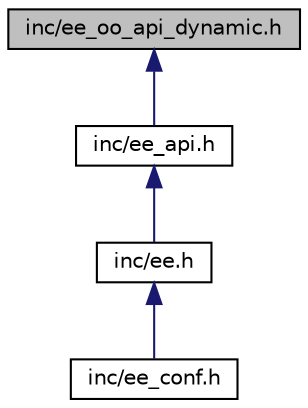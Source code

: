 digraph "inc/ee_oo_api_dynamic.h"
{
 // LATEX_PDF_SIZE
  edge [fontname="Helvetica",fontsize="10",labelfontname="Helvetica",labelfontsize="10"];
  node [fontname="Helvetica",fontsize="10",shape=record];
  Node1 [label="inc/ee_oo_api_dynamic.h",height=0.2,width=0.4,color="black", fillcolor="grey75", style="filled", fontcolor="black",tooltip="OSEK Kernel Dynamic APIs."];
  Node1 -> Node2 [dir="back",color="midnightblue",fontsize="10",style="solid",fontname="Helvetica"];
  Node2 [label="inc/ee_api.h",height=0.2,width=0.4,color="black", fillcolor="white", style="filled",URL="$ee__api_8h.html",tooltip="OSEK Kernel APIs Collector."];
  Node2 -> Node3 [dir="back",color="midnightblue",fontsize="10",style="solid",fontname="Helvetica"];
  Node3 [label="inc/ee.h",height=0.2,width=0.4,color="black", fillcolor="white", style="filled",URL="$ee_8h.html",tooltip="Main Collector."];
  Node3 -> Node4 [dir="back",color="midnightblue",fontsize="10",style="solid",fontname="Helvetica"];
  Node4 [label="inc/ee_conf.h",height=0.2,width=0.4,color="black", fillcolor="white", style="filled",URL="$ee__conf_8h.html",tooltip="Main Configuration Collector."];
}
